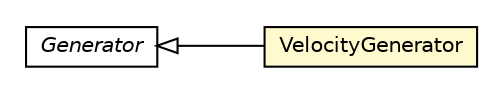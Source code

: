 #!/usr/local/bin/dot
#
# Class diagram 
# Generated by UMLGraph version R5_6-24-gf6e263 (http://www.umlgraph.org/)
#

digraph G {
	edge [fontname="Helvetica",fontsize=10,labelfontname="Helvetica",labelfontsize=10];
	node [fontname="Helvetica",fontsize=10,shape=plaintext];
	nodesep=0.25;
	ranksep=0.5;
	rankdir=LR;
	// com.gwtplatform.dispatch.rebind.VelocityGenerator
	c399171 [label=<<table title="com.gwtplatform.dispatch.rebind.VelocityGenerator" border="0" cellborder="1" cellspacing="0" cellpadding="2" port="p" bgcolor="lemonChiffon" href="./VelocityGenerator.html">
		<tr><td><table border="0" cellspacing="0" cellpadding="1">
<tr><td align="center" balign="center"> VelocityGenerator </td></tr>
		</table></td></tr>
		</table>>, URL="./VelocityGenerator.html", fontname="Helvetica", fontcolor="black", fontsize=10.0];
	//com.gwtplatform.dispatch.rebind.VelocityGenerator extends com.google.gwt.core.ext.Generator
	c399516:p -> c399171:p [dir=back,arrowtail=empty];
	// com.google.gwt.core.ext.Generator
	c399516 [label=<<table title="com.google.gwt.core.ext.Generator" border="0" cellborder="1" cellspacing="0" cellpadding="2" port="p" href="http://google-web-toolkit.googlecode.com/svn/javadoc/latest/com/google/gwt/core/ext/Generator.html">
		<tr><td><table border="0" cellspacing="0" cellpadding="1">
<tr><td align="center" balign="center"><font face="Helvetica-Oblique"> Generator </font></td></tr>
		</table></td></tr>
		</table>>, URL="http://google-web-toolkit.googlecode.com/svn/javadoc/latest/com/google/gwt/core/ext/Generator.html", fontname="Helvetica", fontcolor="black", fontsize=10.0];
}

